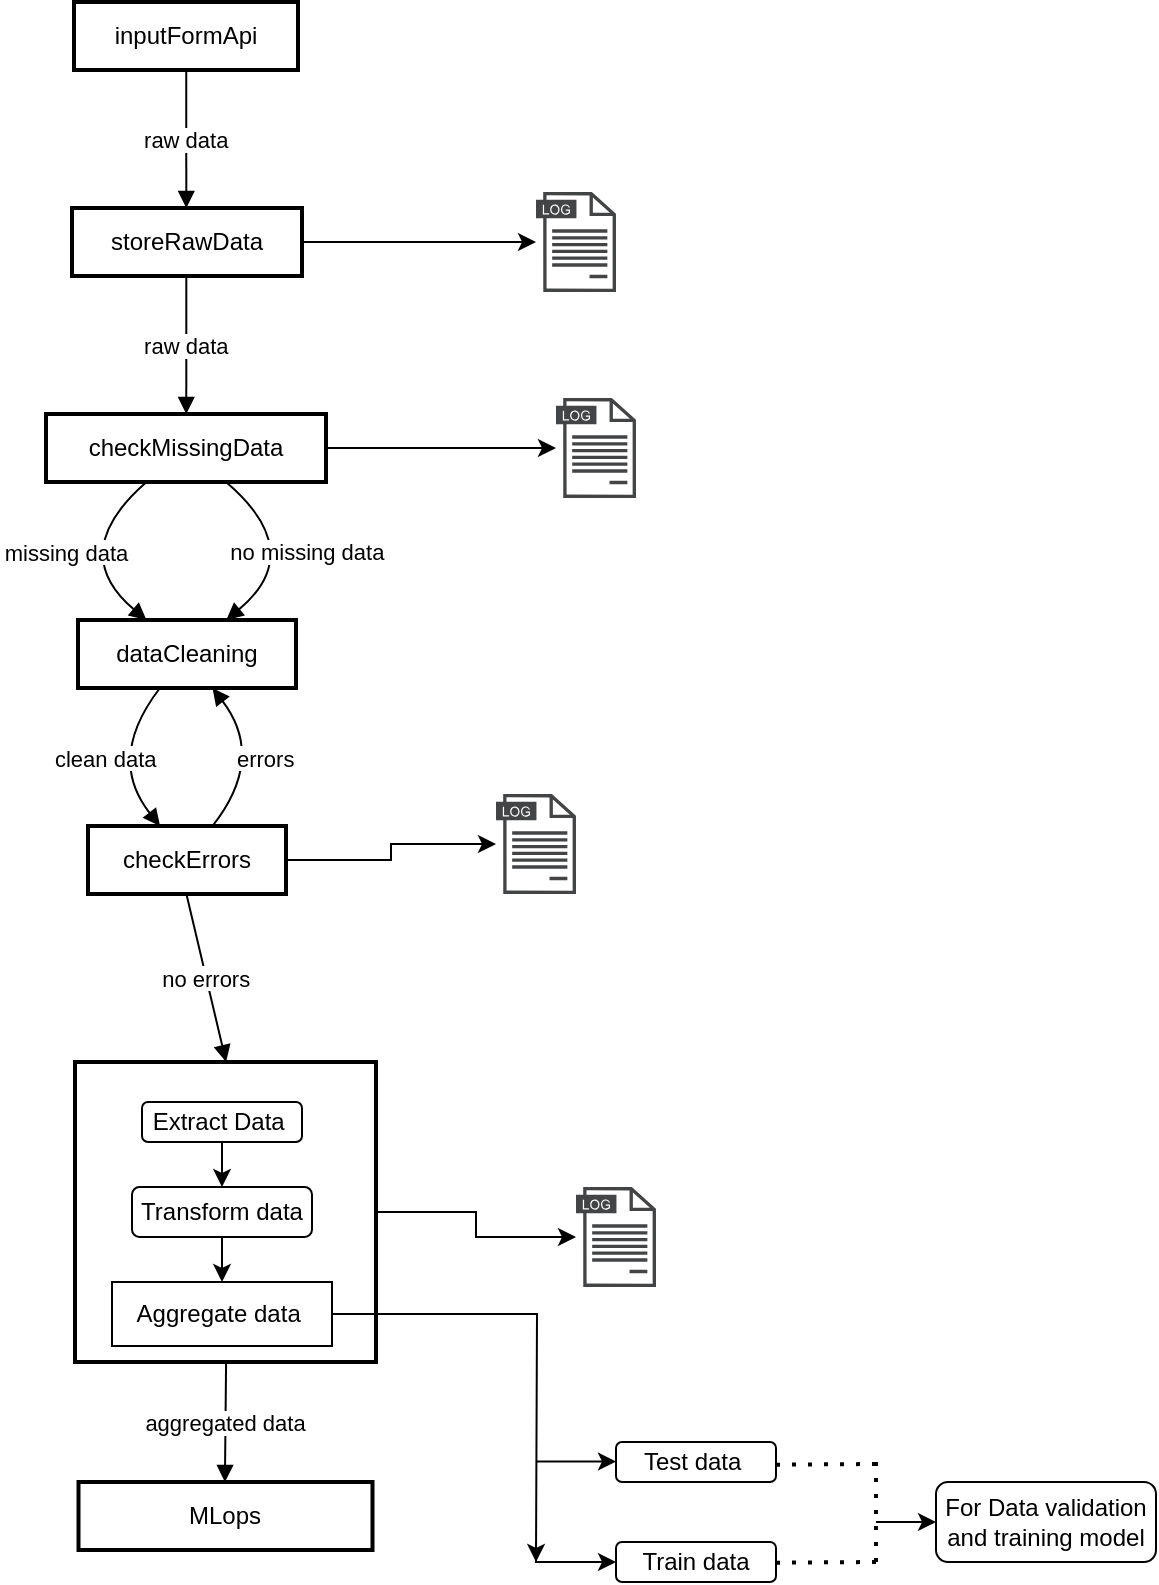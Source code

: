 <mxfile version="23.1.3" type="github">
  <diagram name="Page-1" id="GB9JbBWI2h12D6Ae8krZ">
    <mxGraphModel dx="1104" dy="1741" grid="1" gridSize="10" guides="1" tooltips="1" connect="1" arrows="1" fold="1" page="1" pageScale="1" pageWidth="850" pageHeight="1100" math="0" shadow="0">
      <root>
        <mxCell id="0" />
        <mxCell id="1" parent="0" />
        <mxCell id="2" value="inputFormApi" style="whiteSpace=wrap;strokeWidth=2;" parent="1" vertex="1">
          <mxGeometry x="49" width="112" height="34" as="geometry" />
        </mxCell>
        <mxCell id="RUJN9M16ynbq3Jdu57FZ-43" style="edgeStyle=orthogonalEdgeStyle;rounded=0;orthogonalLoop=1;jettySize=auto;html=1;" edge="1" parent="1" source="3" target="RUJN9M16ynbq3Jdu57FZ-40">
          <mxGeometry relative="1" as="geometry" />
        </mxCell>
        <mxCell id="3" value="storeRawData" style="whiteSpace=wrap;strokeWidth=2;" parent="1" vertex="1">
          <mxGeometry x="48" y="103" width="115" height="34" as="geometry" />
        </mxCell>
        <mxCell id="RUJN9M16ynbq3Jdu57FZ-45" style="edgeStyle=orthogonalEdgeStyle;rounded=0;orthogonalLoop=1;jettySize=auto;html=1;" edge="1" parent="1" source="4" target="RUJN9M16ynbq3Jdu57FZ-44">
          <mxGeometry relative="1" as="geometry" />
        </mxCell>
        <mxCell id="4" value="checkMissingData" style="whiteSpace=wrap;strokeWidth=2;" parent="1" vertex="1">
          <mxGeometry x="35" y="206" width="140" height="34" as="geometry" />
        </mxCell>
        <mxCell id="5" value="dataCleaning" style="whiteSpace=wrap;strokeWidth=2;" parent="1" vertex="1">
          <mxGeometry x="51" y="309" width="109" height="34" as="geometry" />
        </mxCell>
        <mxCell id="RUJN9M16ynbq3Jdu57FZ-47" style="edgeStyle=orthogonalEdgeStyle;rounded=0;orthogonalLoop=1;jettySize=auto;html=1;exitX=1;exitY=0.5;exitDx=0;exitDy=0;" edge="1" parent="1" source="6" target="RUJN9M16ynbq3Jdu57FZ-46">
          <mxGeometry relative="1" as="geometry" />
        </mxCell>
        <mxCell id="6" value="checkErrors" style="whiteSpace=wrap;strokeWidth=2;" parent="1" vertex="1">
          <mxGeometry x="56" y="412" width="99" height="34" as="geometry" />
        </mxCell>
        <mxCell id="RUJN9M16ynbq3Jdu57FZ-42" style="edgeStyle=orthogonalEdgeStyle;rounded=0;orthogonalLoop=1;jettySize=auto;html=1;" edge="1" parent="1" source="7" target="RUJN9M16ynbq3Jdu57FZ-41">
          <mxGeometry relative="1" as="geometry" />
        </mxCell>
        <mxCell id="7" value="" style="whiteSpace=wrap;strokeWidth=2;" parent="1" vertex="1">
          <mxGeometry x="49.5" y="530" width="150.5" height="150" as="geometry" />
        </mxCell>
        <mxCell id="8" value="MLops" style="whiteSpace=wrap;strokeWidth=2;" parent="1" vertex="1">
          <mxGeometry x="51.25" y="740" width="147" height="34" as="geometry" />
        </mxCell>
        <mxCell id="9" value="raw data" style="curved=1;startArrow=none;endArrow=block;exitX=0.501;exitY=1;entryX=0.497;entryY=0;" parent="1" source="2" target="3" edge="1">
          <mxGeometry relative="1" as="geometry">
            <Array as="points" />
          </mxGeometry>
        </mxCell>
        <mxCell id="10" value="raw data" style="curved=1;startArrow=none;endArrow=block;exitX=0.497;exitY=1;entryX=0.501;entryY=0;" parent="1" source="3" target="4" edge="1">
          <mxGeometry relative="1" as="geometry">
            <Array as="points" />
          </mxGeometry>
        </mxCell>
        <mxCell id="11" value="missing data" style="curved=1;startArrow=none;endArrow=block;exitX=0.359;exitY=1;entryX=0.314;entryY=0;" parent="1" source="4" target="5" edge="1">
          <mxGeometry relative="1" as="geometry">
            <Array as="points">
              <mxPoint x="45" y="275" />
            </Array>
          </mxGeometry>
        </mxCell>
        <mxCell id="12" value="no missing data" style="curved=1;startArrow=none;endArrow=block;exitX=0.643;exitY=1;entryX=0.68;entryY=0;" parent="1" source="4" target="5" edge="1">
          <mxGeometry relative="1" as="geometry">
            <Array as="points">
              <mxPoint x="166" y="275" />
            </Array>
          </mxGeometry>
        </mxCell>
        <mxCell id="13" value="clean data" style="curved=1;startArrow=none;endArrow=block;exitX=0.376;exitY=1;entryX=0.364;entryY=0;" parent="1" source="5" target="6" edge="1">
          <mxGeometry relative="1" as="geometry">
            <Array as="points">
              <mxPoint x="65" y="378" />
            </Array>
          </mxGeometry>
        </mxCell>
        <mxCell id="14" value="errors" style="curved=1;startArrow=none;endArrow=block;exitX=0.629;exitY=0;entryX=0.617;entryY=1;" parent="1" source="6" target="5" edge="1">
          <mxGeometry relative="1" as="geometry">
            <Array as="points">
              <mxPoint x="145" y="378" />
            </Array>
          </mxGeometry>
        </mxCell>
        <mxCell id="15" value="no errors" style="curved=1;startArrow=none;endArrow=block;exitX=0.497;exitY=1;entryX=0.502;entryY=0;" parent="1" source="6" target="7" edge="1">
          <mxGeometry relative="1" as="geometry">
            <Array as="points" />
          </mxGeometry>
        </mxCell>
        <mxCell id="16" value="aggregated data" style="curved=1;startArrow=none;endArrow=block;exitX=0.502;exitY=1;entryX=0.498;entryY=0;" parent="1" source="7" target="8" edge="1">
          <mxGeometry relative="1" as="geometry">
            <Array as="points" />
          </mxGeometry>
        </mxCell>
        <mxCell id="RUJN9M16ynbq3Jdu57FZ-21" style="edgeStyle=orthogonalEdgeStyle;rounded=0;orthogonalLoop=1;jettySize=auto;html=1;exitX=0.5;exitY=1;exitDx=0;exitDy=0;entryX=0.5;entryY=0;entryDx=0;entryDy=0;" edge="1" parent="1" source="RUJN9M16ynbq3Jdu57FZ-18" target="RUJN9M16ynbq3Jdu57FZ-19">
          <mxGeometry relative="1" as="geometry" />
        </mxCell>
        <mxCell id="RUJN9M16ynbq3Jdu57FZ-18" value="Extract Data&amp;nbsp;" style="rounded=1;whiteSpace=wrap;html=1;" vertex="1" parent="1">
          <mxGeometry x="83" y="550" width="80" height="20" as="geometry" />
        </mxCell>
        <mxCell id="RUJN9M16ynbq3Jdu57FZ-22" style="edgeStyle=orthogonalEdgeStyle;rounded=0;orthogonalLoop=1;jettySize=auto;html=1;exitX=0.5;exitY=1;exitDx=0;exitDy=0;entryX=0.5;entryY=0;entryDx=0;entryDy=0;" edge="1" parent="1" source="RUJN9M16ynbq3Jdu57FZ-19" target="RUJN9M16ynbq3Jdu57FZ-20">
          <mxGeometry relative="1" as="geometry" />
        </mxCell>
        <mxCell id="RUJN9M16ynbq3Jdu57FZ-19" value="Transform data" style="rounded=1;whiteSpace=wrap;html=1;" vertex="1" parent="1">
          <mxGeometry x="78" y="592.5" width="90" height="25" as="geometry" />
        </mxCell>
        <mxCell id="RUJN9M16ynbq3Jdu57FZ-25" style="edgeStyle=orthogonalEdgeStyle;rounded=0;orthogonalLoop=1;jettySize=auto;html=1;exitX=1;exitY=0.5;exitDx=0;exitDy=0;" edge="1" parent="1" source="RUJN9M16ynbq3Jdu57FZ-20">
          <mxGeometry relative="1" as="geometry">
            <mxPoint x="280" y="780" as="targetPoint" />
          </mxGeometry>
        </mxCell>
        <mxCell id="RUJN9M16ynbq3Jdu57FZ-20" value="Aggregate data&amp;nbsp;" style="rounded=0;whiteSpace=wrap;html=1;" vertex="1" parent="1">
          <mxGeometry x="68" y="640" width="110" height="32" as="geometry" />
        </mxCell>
        <mxCell id="RUJN9M16ynbq3Jdu57FZ-23" value="Test data&amp;nbsp;" style="rounded=1;whiteSpace=wrap;html=1;" vertex="1" parent="1">
          <mxGeometry x="320" y="720" width="80" height="20" as="geometry" />
        </mxCell>
        <mxCell id="RUJN9M16ynbq3Jdu57FZ-24" value="Train data" style="rounded=1;whiteSpace=wrap;html=1;" vertex="1" parent="1">
          <mxGeometry x="320" y="770" width="80" height="20" as="geometry" />
        </mxCell>
        <mxCell id="RUJN9M16ynbq3Jdu57FZ-30" value="" style="endArrow=classic;html=1;rounded=0;entryX=0;entryY=0.5;entryDx=0;entryDy=0;" edge="1" parent="1" target="RUJN9M16ynbq3Jdu57FZ-24">
          <mxGeometry width="50" height="50" relative="1" as="geometry">
            <mxPoint x="280" y="770" as="sourcePoint" />
            <mxPoint x="330" y="720" as="targetPoint" />
            <Array as="points">
              <mxPoint x="280" y="780" />
            </Array>
          </mxGeometry>
        </mxCell>
        <mxCell id="RUJN9M16ynbq3Jdu57FZ-31" value="" style="endArrow=classic;html=1;rounded=0;entryX=0;entryY=0.5;entryDx=0;entryDy=0;" edge="1" parent="1">
          <mxGeometry width="50" height="50" relative="1" as="geometry">
            <mxPoint x="280" y="729.76" as="sourcePoint" />
            <mxPoint x="320" y="729.76" as="targetPoint" />
          </mxGeometry>
        </mxCell>
        <mxCell id="RUJN9M16ynbq3Jdu57FZ-33" value="" style="endArrow=none;dashed=1;html=1;dashPattern=1 3;strokeWidth=2;rounded=0;" edge="1" parent="1">
          <mxGeometry width="50" height="50" relative="1" as="geometry">
            <mxPoint x="450" y="780" as="sourcePoint" />
            <mxPoint x="450" y="730" as="targetPoint" />
          </mxGeometry>
        </mxCell>
        <mxCell id="RUJN9M16ynbq3Jdu57FZ-34" value="" style="endArrow=none;dashed=1;html=1;dashPattern=1 3;strokeWidth=2;rounded=0;exitX=1.033;exitY=0.633;exitDx=0;exitDy=0;exitPerimeter=0;" edge="1" parent="1">
          <mxGeometry width="50" height="50" relative="1" as="geometry">
            <mxPoint x="400" y="731.33" as="sourcePoint" />
            <mxPoint x="450" y="731" as="targetPoint" />
          </mxGeometry>
        </mxCell>
        <mxCell id="RUJN9M16ynbq3Jdu57FZ-35" value="" style="endArrow=none;dashed=1;html=1;dashPattern=1 3;strokeWidth=2;rounded=0;exitX=1.033;exitY=0.633;exitDx=0;exitDy=0;exitPerimeter=0;" edge="1" parent="1">
          <mxGeometry width="50" height="50" relative="1" as="geometry">
            <mxPoint x="400" y="780.33" as="sourcePoint" />
            <mxPoint x="450" y="780" as="targetPoint" />
          </mxGeometry>
        </mxCell>
        <mxCell id="RUJN9M16ynbq3Jdu57FZ-36" value="" style="endArrow=classic;html=1;rounded=0;" edge="1" parent="1">
          <mxGeometry width="50" height="50" relative="1" as="geometry">
            <mxPoint x="450" y="760" as="sourcePoint" />
            <mxPoint x="480" y="760" as="targetPoint" />
          </mxGeometry>
        </mxCell>
        <mxCell id="RUJN9M16ynbq3Jdu57FZ-37" value="For Data validation and training model" style="rounded=1;whiteSpace=wrap;html=1;" vertex="1" parent="1">
          <mxGeometry x="480" y="740" width="110" height="40" as="geometry" />
        </mxCell>
        <mxCell id="RUJN9M16ynbq3Jdu57FZ-40" value="" style="sketch=0;pointerEvents=1;shadow=0;dashed=0;html=1;strokeColor=none;fillColor=#434445;aspect=fixed;labelPosition=center;verticalLabelPosition=bottom;verticalAlign=top;align=center;outlineConnect=0;shape=mxgraph.vvd.log_files;" vertex="1" parent="1">
          <mxGeometry x="280" y="95" width="40" height="50" as="geometry" />
        </mxCell>
        <mxCell id="RUJN9M16ynbq3Jdu57FZ-41" value="" style="sketch=0;pointerEvents=1;shadow=0;dashed=0;html=1;strokeColor=none;fillColor=#434445;aspect=fixed;labelPosition=center;verticalLabelPosition=bottom;verticalAlign=top;align=center;outlineConnect=0;shape=mxgraph.vvd.log_files;" vertex="1" parent="1">
          <mxGeometry x="300" y="592.5" width="40" height="50" as="geometry" />
        </mxCell>
        <mxCell id="RUJN9M16ynbq3Jdu57FZ-44" value="" style="sketch=0;pointerEvents=1;shadow=0;dashed=0;html=1;strokeColor=none;fillColor=#434445;aspect=fixed;labelPosition=center;verticalLabelPosition=bottom;verticalAlign=top;align=center;outlineConnect=0;shape=mxgraph.vvd.log_files;" vertex="1" parent="1">
          <mxGeometry x="290" y="198" width="40" height="50" as="geometry" />
        </mxCell>
        <mxCell id="RUJN9M16ynbq3Jdu57FZ-46" value="" style="sketch=0;pointerEvents=1;shadow=0;dashed=0;html=1;strokeColor=none;fillColor=#434445;aspect=fixed;labelPosition=center;verticalLabelPosition=bottom;verticalAlign=top;align=center;outlineConnect=0;shape=mxgraph.vvd.log_files;" vertex="1" parent="1">
          <mxGeometry x="260" y="396" width="40" height="50" as="geometry" />
        </mxCell>
      </root>
    </mxGraphModel>
  </diagram>
</mxfile>
